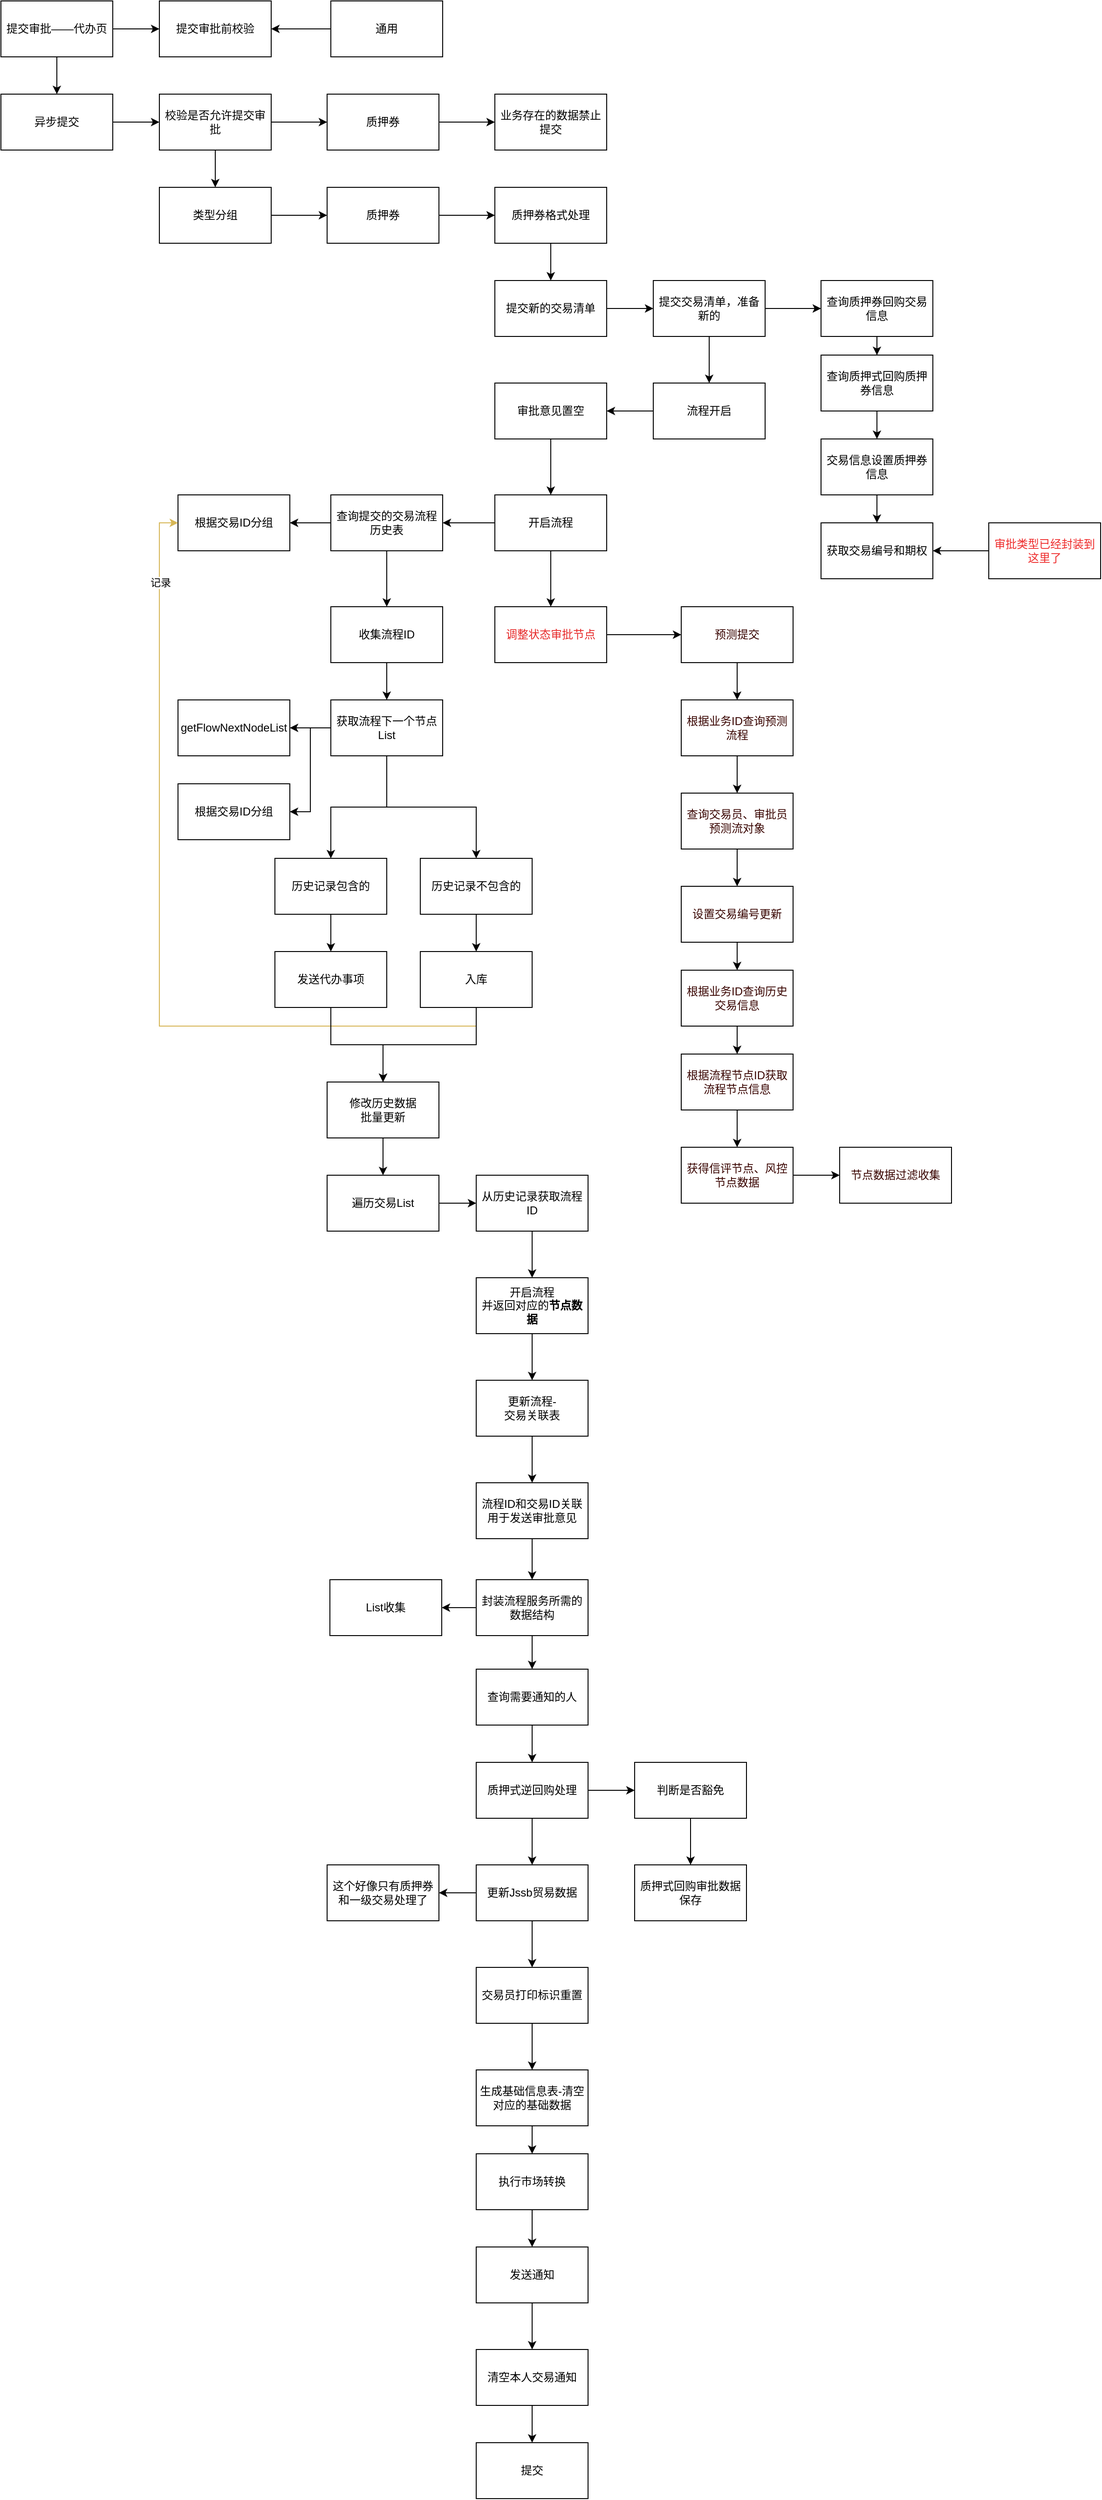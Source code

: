<mxfile version="26.2.9">
  <diagram name="第 1 页" id="G7OO_fO6wAd1Ljnn3JKY">
    <mxGraphModel dx="1036" dy="536" grid="1" gridSize="10" guides="1" tooltips="1" connect="1" arrows="1" fold="1" page="1" pageScale="1" pageWidth="827" pageHeight="1169" math="0" shadow="0">
      <root>
        <mxCell id="0" />
        <mxCell id="1" parent="0" />
        <mxCell id="LEuWaO9Q7giLsfu8HQCY-3" value="" style="edgeStyle=orthogonalEdgeStyle;rounded=0;orthogonalLoop=1;jettySize=auto;html=1;" edge="1" parent="1" source="LEuWaO9Q7giLsfu8HQCY-1" target="LEuWaO9Q7giLsfu8HQCY-2">
          <mxGeometry relative="1" as="geometry" />
        </mxCell>
        <mxCell id="LEuWaO9Q7giLsfu8HQCY-15" value="" style="edgeStyle=orthogonalEdgeStyle;rounded=0;orthogonalLoop=1;jettySize=auto;html=1;" edge="1" parent="1" source="LEuWaO9Q7giLsfu8HQCY-1" target="LEuWaO9Q7giLsfu8HQCY-14">
          <mxGeometry relative="1" as="geometry" />
        </mxCell>
        <mxCell id="LEuWaO9Q7giLsfu8HQCY-1" value="提交审批——代办页" style="rounded=0;whiteSpace=wrap;html=1;" vertex="1" parent="1">
          <mxGeometry width="120" height="60" as="geometry" />
        </mxCell>
        <mxCell id="LEuWaO9Q7giLsfu8HQCY-5" value="" style="edgeStyle=orthogonalEdgeStyle;rounded=0;orthogonalLoop=1;jettySize=auto;html=1;" edge="1" parent="1" source="LEuWaO9Q7giLsfu8HQCY-2" target="LEuWaO9Q7giLsfu8HQCY-4">
          <mxGeometry relative="1" as="geometry" />
        </mxCell>
        <mxCell id="LEuWaO9Q7giLsfu8HQCY-2" value="异步提交" style="whiteSpace=wrap;html=1;rounded=0;" vertex="1" parent="1">
          <mxGeometry y="100" width="120" height="60" as="geometry" />
        </mxCell>
        <mxCell id="LEuWaO9Q7giLsfu8HQCY-7" value="" style="edgeStyle=orthogonalEdgeStyle;rounded=0;orthogonalLoop=1;jettySize=auto;html=1;" edge="1" parent="1" source="LEuWaO9Q7giLsfu8HQCY-4" target="LEuWaO9Q7giLsfu8HQCY-6">
          <mxGeometry relative="1" as="geometry" />
        </mxCell>
        <mxCell id="LEuWaO9Q7giLsfu8HQCY-11" value="" style="edgeStyle=orthogonalEdgeStyle;rounded=0;orthogonalLoop=1;jettySize=auto;html=1;" edge="1" parent="1" source="LEuWaO9Q7giLsfu8HQCY-4" target="LEuWaO9Q7giLsfu8HQCY-10">
          <mxGeometry relative="1" as="geometry" />
        </mxCell>
        <mxCell id="LEuWaO9Q7giLsfu8HQCY-4" value="校验是否允许提交审批" style="whiteSpace=wrap;html=1;rounded=0;" vertex="1" parent="1">
          <mxGeometry x="170" y="100" width="120" height="60" as="geometry" />
        </mxCell>
        <mxCell id="LEuWaO9Q7giLsfu8HQCY-9" value="" style="edgeStyle=orthogonalEdgeStyle;rounded=0;orthogonalLoop=1;jettySize=auto;html=1;" edge="1" parent="1" source="LEuWaO9Q7giLsfu8HQCY-6" target="LEuWaO9Q7giLsfu8HQCY-8">
          <mxGeometry relative="1" as="geometry" />
        </mxCell>
        <mxCell id="LEuWaO9Q7giLsfu8HQCY-6" value="质押券" style="whiteSpace=wrap;html=1;rounded=0;" vertex="1" parent="1">
          <mxGeometry x="350" y="100" width="120" height="60" as="geometry" />
        </mxCell>
        <mxCell id="LEuWaO9Q7giLsfu8HQCY-8" value="业务存在的数据禁止提交" style="whiteSpace=wrap;html=1;rounded=0;" vertex="1" parent="1">
          <mxGeometry x="530" y="100" width="120" height="60" as="geometry" />
        </mxCell>
        <mxCell id="LEuWaO9Q7giLsfu8HQCY-13" value="" style="edgeStyle=orthogonalEdgeStyle;rounded=0;orthogonalLoop=1;jettySize=auto;html=1;" edge="1" parent="1" source="LEuWaO9Q7giLsfu8HQCY-10" target="LEuWaO9Q7giLsfu8HQCY-12">
          <mxGeometry relative="1" as="geometry" />
        </mxCell>
        <mxCell id="LEuWaO9Q7giLsfu8HQCY-10" value="类型分组" style="whiteSpace=wrap;html=1;rounded=0;" vertex="1" parent="1">
          <mxGeometry x="170" y="200" width="120" height="60" as="geometry" />
        </mxCell>
        <mxCell id="LEuWaO9Q7giLsfu8HQCY-17" value="" style="edgeStyle=orthogonalEdgeStyle;rounded=0;orthogonalLoop=1;jettySize=auto;html=1;" edge="1" parent="1" source="LEuWaO9Q7giLsfu8HQCY-12" target="LEuWaO9Q7giLsfu8HQCY-16">
          <mxGeometry relative="1" as="geometry" />
        </mxCell>
        <mxCell id="LEuWaO9Q7giLsfu8HQCY-12" value="质押券" style="whiteSpace=wrap;html=1;rounded=0;" vertex="1" parent="1">
          <mxGeometry x="350" y="200" width="120" height="60" as="geometry" />
        </mxCell>
        <mxCell id="LEuWaO9Q7giLsfu8HQCY-14" value="提交审批前校验" style="whiteSpace=wrap;html=1;rounded=0;" vertex="1" parent="1">
          <mxGeometry x="170" width="120" height="60" as="geometry" />
        </mxCell>
        <mxCell id="LEuWaO9Q7giLsfu8HQCY-22" style="edgeStyle=orthogonalEdgeStyle;rounded=0;orthogonalLoop=1;jettySize=auto;html=1;exitX=0.5;exitY=1;exitDx=0;exitDy=0;entryX=0.5;entryY=0;entryDx=0;entryDy=0;" edge="1" parent="1" source="LEuWaO9Q7giLsfu8HQCY-16" target="LEuWaO9Q7giLsfu8HQCY-21">
          <mxGeometry relative="1" as="geometry" />
        </mxCell>
        <mxCell id="LEuWaO9Q7giLsfu8HQCY-16" value="质押券格式处理" style="whiteSpace=wrap;html=1;rounded=0;" vertex="1" parent="1">
          <mxGeometry x="530" y="200" width="120" height="60" as="geometry" />
        </mxCell>
        <mxCell id="LEuWaO9Q7giLsfu8HQCY-19" style="edgeStyle=orthogonalEdgeStyle;rounded=0;orthogonalLoop=1;jettySize=auto;html=1;exitX=0;exitY=0.5;exitDx=0;exitDy=0;entryX=1;entryY=0.5;entryDx=0;entryDy=0;" edge="1" parent="1" source="LEuWaO9Q7giLsfu8HQCY-18" target="LEuWaO9Q7giLsfu8HQCY-14">
          <mxGeometry relative="1" as="geometry" />
        </mxCell>
        <mxCell id="LEuWaO9Q7giLsfu8HQCY-18" value="通用" style="rounded=0;whiteSpace=wrap;html=1;" vertex="1" parent="1">
          <mxGeometry x="354" width="120" height="60" as="geometry" />
        </mxCell>
        <mxCell id="LEuWaO9Q7giLsfu8HQCY-24" value="" style="edgeStyle=orthogonalEdgeStyle;rounded=0;orthogonalLoop=1;jettySize=auto;html=1;" edge="1" parent="1" source="LEuWaO9Q7giLsfu8HQCY-21" target="LEuWaO9Q7giLsfu8HQCY-23">
          <mxGeometry relative="1" as="geometry" />
        </mxCell>
        <mxCell id="LEuWaO9Q7giLsfu8HQCY-21" value="提交新的交易清单" style="rounded=0;whiteSpace=wrap;html=1;" vertex="1" parent="1">
          <mxGeometry x="530" y="300" width="120" height="60" as="geometry" />
        </mxCell>
        <mxCell id="LEuWaO9Q7giLsfu8HQCY-26" value="" style="edgeStyle=orthogonalEdgeStyle;rounded=0;orthogonalLoop=1;jettySize=auto;html=1;" edge="1" parent="1" source="LEuWaO9Q7giLsfu8HQCY-23" target="LEuWaO9Q7giLsfu8HQCY-25">
          <mxGeometry relative="1" as="geometry" />
        </mxCell>
        <mxCell id="LEuWaO9Q7giLsfu8HQCY-28" value="" style="edgeStyle=orthogonalEdgeStyle;rounded=0;orthogonalLoop=1;jettySize=auto;html=1;" edge="1" parent="1" source="LEuWaO9Q7giLsfu8HQCY-23" target="LEuWaO9Q7giLsfu8HQCY-27">
          <mxGeometry relative="1" as="geometry" />
        </mxCell>
        <mxCell id="LEuWaO9Q7giLsfu8HQCY-23" value="提交交易清单，准备新的" style="whiteSpace=wrap;html=1;rounded=0;" vertex="1" parent="1">
          <mxGeometry x="700" y="300" width="120" height="60" as="geometry" />
        </mxCell>
        <mxCell id="LEuWaO9Q7giLsfu8HQCY-38" value="" style="edgeStyle=orthogonalEdgeStyle;rounded=0;orthogonalLoop=1;jettySize=auto;html=1;" edge="1" parent="1" source="LEuWaO9Q7giLsfu8HQCY-25" target="LEuWaO9Q7giLsfu8HQCY-37">
          <mxGeometry relative="1" as="geometry" />
        </mxCell>
        <mxCell id="LEuWaO9Q7giLsfu8HQCY-25" value="流程开启" style="whiteSpace=wrap;html=1;rounded=0;" vertex="1" parent="1">
          <mxGeometry x="700" y="410" width="120" height="60" as="geometry" />
        </mxCell>
        <mxCell id="LEuWaO9Q7giLsfu8HQCY-30" value="" style="edgeStyle=orthogonalEdgeStyle;rounded=0;orthogonalLoop=1;jettySize=auto;html=1;" edge="1" parent="1" source="LEuWaO9Q7giLsfu8HQCY-27" target="LEuWaO9Q7giLsfu8HQCY-29">
          <mxGeometry relative="1" as="geometry" />
        </mxCell>
        <mxCell id="LEuWaO9Q7giLsfu8HQCY-27" value="查询质押券回购交易信息" style="whiteSpace=wrap;html=1;rounded=0;" vertex="1" parent="1">
          <mxGeometry x="880" y="300" width="120" height="60" as="geometry" />
        </mxCell>
        <mxCell id="LEuWaO9Q7giLsfu8HQCY-32" value="" style="edgeStyle=orthogonalEdgeStyle;rounded=0;orthogonalLoop=1;jettySize=auto;html=1;" edge="1" parent="1" source="LEuWaO9Q7giLsfu8HQCY-29" target="LEuWaO9Q7giLsfu8HQCY-31">
          <mxGeometry relative="1" as="geometry" />
        </mxCell>
        <mxCell id="LEuWaO9Q7giLsfu8HQCY-29" value="查询质押式回购质押券信息" style="whiteSpace=wrap;html=1;rounded=0;" vertex="1" parent="1">
          <mxGeometry x="880" y="380" width="120" height="60" as="geometry" />
        </mxCell>
        <mxCell id="LEuWaO9Q7giLsfu8HQCY-34" value="" style="edgeStyle=orthogonalEdgeStyle;rounded=0;orthogonalLoop=1;jettySize=auto;html=1;" edge="1" parent="1" source="LEuWaO9Q7giLsfu8HQCY-31" target="LEuWaO9Q7giLsfu8HQCY-33">
          <mxGeometry relative="1" as="geometry" />
        </mxCell>
        <mxCell id="LEuWaO9Q7giLsfu8HQCY-31" value="交易信息设置质押券信息" style="whiteSpace=wrap;html=1;rounded=0;" vertex="1" parent="1">
          <mxGeometry x="880" y="470" width="120" height="60" as="geometry" />
        </mxCell>
        <mxCell id="LEuWaO9Q7giLsfu8HQCY-33" value="获取交易编号和期权" style="whiteSpace=wrap;html=1;rounded=0;" vertex="1" parent="1">
          <mxGeometry x="880" y="560" width="120" height="60" as="geometry" />
        </mxCell>
        <mxCell id="LEuWaO9Q7giLsfu8HQCY-36" style="edgeStyle=orthogonalEdgeStyle;rounded=0;orthogonalLoop=1;jettySize=auto;html=1;exitX=0;exitY=0.5;exitDx=0;exitDy=0;" edge="1" parent="1" source="LEuWaO9Q7giLsfu8HQCY-35" target="LEuWaO9Q7giLsfu8HQCY-33">
          <mxGeometry relative="1" as="geometry" />
        </mxCell>
        <mxCell id="LEuWaO9Q7giLsfu8HQCY-35" value="审批类型已经封装到这里了" style="rounded=0;whiteSpace=wrap;html=1;fontColor=light-dark(#ee2b2b, #ededed);" vertex="1" parent="1">
          <mxGeometry x="1060" y="560" width="120" height="60" as="geometry" />
        </mxCell>
        <mxCell id="LEuWaO9Q7giLsfu8HQCY-40" value="" style="edgeStyle=orthogonalEdgeStyle;rounded=0;orthogonalLoop=1;jettySize=auto;html=1;" edge="1" parent="1" source="LEuWaO9Q7giLsfu8HQCY-37" target="LEuWaO9Q7giLsfu8HQCY-39">
          <mxGeometry relative="1" as="geometry" />
        </mxCell>
        <mxCell id="LEuWaO9Q7giLsfu8HQCY-37" value="审批意见置空" style="whiteSpace=wrap;html=1;rounded=0;" vertex="1" parent="1">
          <mxGeometry x="530" y="410" width="120" height="60" as="geometry" />
        </mxCell>
        <mxCell id="LEuWaO9Q7giLsfu8HQCY-42" value="" style="edgeStyle=orthogonalEdgeStyle;rounded=0;orthogonalLoop=1;jettySize=auto;html=1;" edge="1" parent="1" source="LEuWaO9Q7giLsfu8HQCY-39" target="LEuWaO9Q7giLsfu8HQCY-41">
          <mxGeometry relative="1" as="geometry" />
        </mxCell>
        <mxCell id="LEuWaO9Q7giLsfu8HQCY-46" value="" style="edgeStyle=orthogonalEdgeStyle;rounded=0;orthogonalLoop=1;jettySize=auto;html=1;" edge="1" parent="1" source="LEuWaO9Q7giLsfu8HQCY-39" target="LEuWaO9Q7giLsfu8HQCY-45">
          <mxGeometry relative="1" as="geometry" />
        </mxCell>
        <mxCell id="LEuWaO9Q7giLsfu8HQCY-39" value="开启流程" style="whiteSpace=wrap;html=1;rounded=0;" vertex="1" parent="1">
          <mxGeometry x="530" y="530" width="120" height="60" as="geometry" />
        </mxCell>
        <mxCell id="LEuWaO9Q7giLsfu8HQCY-111" value="" style="edgeStyle=orthogonalEdgeStyle;rounded=0;orthogonalLoop=1;jettySize=auto;html=1;" edge="1" parent="1" source="LEuWaO9Q7giLsfu8HQCY-41" target="LEuWaO9Q7giLsfu8HQCY-110">
          <mxGeometry relative="1" as="geometry" />
        </mxCell>
        <mxCell id="LEuWaO9Q7giLsfu8HQCY-41" value="调整状态审批节点" style="whiteSpace=wrap;html=1;rounded=0;fontColor=light-dark(#e62828, #ededed);" vertex="1" parent="1">
          <mxGeometry x="530" y="650" width="120" height="60" as="geometry" />
        </mxCell>
        <mxCell id="LEuWaO9Q7giLsfu8HQCY-48" value="" style="edgeStyle=orthogonalEdgeStyle;rounded=0;orthogonalLoop=1;jettySize=auto;html=1;" edge="1" parent="1" source="LEuWaO9Q7giLsfu8HQCY-45" target="LEuWaO9Q7giLsfu8HQCY-47">
          <mxGeometry relative="1" as="geometry" />
        </mxCell>
        <mxCell id="LEuWaO9Q7giLsfu8HQCY-50" value="" style="edgeStyle=orthogonalEdgeStyle;rounded=0;orthogonalLoop=1;jettySize=auto;html=1;" edge="1" parent="1" source="LEuWaO9Q7giLsfu8HQCY-45" target="LEuWaO9Q7giLsfu8HQCY-49">
          <mxGeometry relative="1" as="geometry" />
        </mxCell>
        <mxCell id="LEuWaO9Q7giLsfu8HQCY-45" value="查询提交的交易流程历史表" style="whiteSpace=wrap;html=1;rounded=0;" vertex="1" parent="1">
          <mxGeometry x="354" y="530" width="120" height="60" as="geometry" />
        </mxCell>
        <mxCell id="LEuWaO9Q7giLsfu8HQCY-47" value="根据交易ID分组" style="whiteSpace=wrap;html=1;rounded=0;" vertex="1" parent="1">
          <mxGeometry x="190" y="530" width="120" height="60" as="geometry" />
        </mxCell>
        <mxCell id="LEuWaO9Q7giLsfu8HQCY-52" value="" style="edgeStyle=orthogonalEdgeStyle;rounded=0;orthogonalLoop=1;jettySize=auto;html=1;" edge="1" parent="1" source="LEuWaO9Q7giLsfu8HQCY-49" target="LEuWaO9Q7giLsfu8HQCY-51">
          <mxGeometry relative="1" as="geometry" />
        </mxCell>
        <mxCell id="LEuWaO9Q7giLsfu8HQCY-49" value="收集流程ID" style="whiteSpace=wrap;html=1;rounded=0;" vertex="1" parent="1">
          <mxGeometry x="354" y="650" width="120" height="60" as="geometry" />
        </mxCell>
        <mxCell id="LEuWaO9Q7giLsfu8HQCY-54" value="" style="edgeStyle=orthogonalEdgeStyle;rounded=0;orthogonalLoop=1;jettySize=auto;html=1;" edge="1" parent="1" source="LEuWaO9Q7giLsfu8HQCY-51" target="LEuWaO9Q7giLsfu8HQCY-53">
          <mxGeometry relative="1" as="geometry" />
        </mxCell>
        <mxCell id="LEuWaO9Q7giLsfu8HQCY-56" style="edgeStyle=orthogonalEdgeStyle;rounded=0;orthogonalLoop=1;jettySize=auto;html=1;exitX=0;exitY=0.5;exitDx=0;exitDy=0;entryX=1;entryY=0.5;entryDx=0;entryDy=0;" edge="1" parent="1" source="LEuWaO9Q7giLsfu8HQCY-51" target="LEuWaO9Q7giLsfu8HQCY-55">
          <mxGeometry relative="1" as="geometry" />
        </mxCell>
        <mxCell id="LEuWaO9Q7giLsfu8HQCY-58" value="" style="edgeStyle=orthogonalEdgeStyle;rounded=0;orthogonalLoop=1;jettySize=auto;html=1;" edge="1" parent="1" source="LEuWaO9Q7giLsfu8HQCY-51" target="LEuWaO9Q7giLsfu8HQCY-57">
          <mxGeometry relative="1" as="geometry" />
        </mxCell>
        <mxCell id="LEuWaO9Q7giLsfu8HQCY-60" style="edgeStyle=orthogonalEdgeStyle;rounded=0;orthogonalLoop=1;jettySize=auto;html=1;exitX=0.5;exitY=1;exitDx=0;exitDy=0;entryX=0.5;entryY=0;entryDx=0;entryDy=0;" edge="1" parent="1" source="LEuWaO9Q7giLsfu8HQCY-51" target="LEuWaO9Q7giLsfu8HQCY-59">
          <mxGeometry relative="1" as="geometry" />
        </mxCell>
        <mxCell id="LEuWaO9Q7giLsfu8HQCY-51" value="获取流程下一个节点List" style="whiteSpace=wrap;html=1;rounded=0;" vertex="1" parent="1">
          <mxGeometry x="354" y="750" width="120" height="60" as="geometry" />
        </mxCell>
        <mxCell id="LEuWaO9Q7giLsfu8HQCY-53" value="getFlowNextNodeList" style="whiteSpace=wrap;html=1;rounded=0;" vertex="1" parent="1">
          <mxGeometry x="190" y="750" width="120" height="60" as="geometry" />
        </mxCell>
        <mxCell id="LEuWaO9Q7giLsfu8HQCY-55" value="根据交易ID分组" style="rounded=0;whiteSpace=wrap;html=1;" vertex="1" parent="1">
          <mxGeometry x="190" y="840" width="120" height="60" as="geometry" />
        </mxCell>
        <mxCell id="LEuWaO9Q7giLsfu8HQCY-64" value="" style="edgeStyle=orthogonalEdgeStyle;rounded=0;orthogonalLoop=1;jettySize=auto;html=1;" edge="1" parent="1" source="LEuWaO9Q7giLsfu8HQCY-57" target="LEuWaO9Q7giLsfu8HQCY-63">
          <mxGeometry relative="1" as="geometry" />
        </mxCell>
        <mxCell id="LEuWaO9Q7giLsfu8HQCY-57" value="历史记录包含的" style="whiteSpace=wrap;html=1;rounded=0;" vertex="1" parent="1">
          <mxGeometry x="294" y="920" width="120" height="60" as="geometry" />
        </mxCell>
        <mxCell id="LEuWaO9Q7giLsfu8HQCY-62" value="" style="edgeStyle=orthogonalEdgeStyle;rounded=0;orthogonalLoop=1;jettySize=auto;html=1;" edge="1" parent="1" source="LEuWaO9Q7giLsfu8HQCY-59" target="LEuWaO9Q7giLsfu8HQCY-61">
          <mxGeometry relative="1" as="geometry" />
        </mxCell>
        <mxCell id="LEuWaO9Q7giLsfu8HQCY-59" value="历史记录不包含的" style="rounded=0;whiteSpace=wrap;html=1;" vertex="1" parent="1">
          <mxGeometry x="450" y="920" width="120" height="60" as="geometry" />
        </mxCell>
        <mxCell id="LEuWaO9Q7giLsfu8HQCY-65" style="edgeStyle=orthogonalEdgeStyle;rounded=0;orthogonalLoop=1;jettySize=auto;html=1;exitX=0.5;exitY=1;exitDx=0;exitDy=0;entryX=0;entryY=0.5;entryDx=0;entryDy=0;fillColor=#fff2cc;strokeColor=#d6b656;" edge="1" parent="1" source="LEuWaO9Q7giLsfu8HQCY-61" target="LEuWaO9Q7giLsfu8HQCY-47">
          <mxGeometry relative="1" as="geometry" />
        </mxCell>
        <mxCell id="LEuWaO9Q7giLsfu8HQCY-66" value="记录" style="edgeLabel;html=1;align=center;verticalAlign=middle;resizable=0;points=[];" vertex="1" connectable="0" parent="LEuWaO9Q7giLsfu8HQCY-65">
          <mxGeometry x="0.819" y="-1" relative="1" as="geometry">
            <mxPoint as="offset" />
          </mxGeometry>
        </mxCell>
        <mxCell id="LEuWaO9Q7giLsfu8HQCY-71" style="edgeStyle=orthogonalEdgeStyle;rounded=0;orthogonalLoop=1;jettySize=auto;html=1;exitX=0.5;exitY=1;exitDx=0;exitDy=0;entryX=0.5;entryY=0;entryDx=0;entryDy=0;" edge="1" parent="1" source="LEuWaO9Q7giLsfu8HQCY-61" target="LEuWaO9Q7giLsfu8HQCY-67">
          <mxGeometry relative="1" as="geometry" />
        </mxCell>
        <mxCell id="LEuWaO9Q7giLsfu8HQCY-61" value="入库" style="whiteSpace=wrap;html=1;rounded=0;" vertex="1" parent="1">
          <mxGeometry x="450" y="1020" width="120" height="60" as="geometry" />
        </mxCell>
        <mxCell id="LEuWaO9Q7giLsfu8HQCY-70" style="edgeStyle=orthogonalEdgeStyle;rounded=0;orthogonalLoop=1;jettySize=auto;html=1;exitX=0.5;exitY=1;exitDx=0;exitDy=0;entryX=0.5;entryY=0;entryDx=0;entryDy=0;" edge="1" parent="1" source="LEuWaO9Q7giLsfu8HQCY-63" target="LEuWaO9Q7giLsfu8HQCY-67">
          <mxGeometry relative="1" as="geometry" />
        </mxCell>
        <mxCell id="LEuWaO9Q7giLsfu8HQCY-63" value="发送代办事项" style="whiteSpace=wrap;html=1;rounded=0;" vertex="1" parent="1">
          <mxGeometry x="294" y="1020" width="120" height="60" as="geometry" />
        </mxCell>
        <mxCell id="LEuWaO9Q7giLsfu8HQCY-73" value="" style="edgeStyle=orthogonalEdgeStyle;rounded=0;orthogonalLoop=1;jettySize=auto;html=1;" edge="1" parent="1" source="LEuWaO9Q7giLsfu8HQCY-67" target="LEuWaO9Q7giLsfu8HQCY-72">
          <mxGeometry relative="1" as="geometry" />
        </mxCell>
        <mxCell id="LEuWaO9Q7giLsfu8HQCY-67" value="修改历史数据&lt;div&gt;批量更新&lt;/div&gt;" style="whiteSpace=wrap;html=1;rounded=0;" vertex="1" parent="1">
          <mxGeometry x="350" y="1160" width="120" height="60" as="geometry" />
        </mxCell>
        <mxCell id="LEuWaO9Q7giLsfu8HQCY-75" value="" style="edgeStyle=orthogonalEdgeStyle;rounded=0;orthogonalLoop=1;jettySize=auto;html=1;" edge="1" parent="1" source="LEuWaO9Q7giLsfu8HQCY-72" target="LEuWaO9Q7giLsfu8HQCY-74">
          <mxGeometry relative="1" as="geometry" />
        </mxCell>
        <mxCell id="LEuWaO9Q7giLsfu8HQCY-72" value="遍历交易List" style="whiteSpace=wrap;html=1;rounded=0;" vertex="1" parent="1">
          <mxGeometry x="350" y="1260" width="120" height="60" as="geometry" />
        </mxCell>
        <mxCell id="LEuWaO9Q7giLsfu8HQCY-77" value="" style="edgeStyle=orthogonalEdgeStyle;rounded=0;orthogonalLoop=1;jettySize=auto;html=1;" edge="1" parent="1" source="LEuWaO9Q7giLsfu8HQCY-74" target="LEuWaO9Q7giLsfu8HQCY-76">
          <mxGeometry relative="1" as="geometry" />
        </mxCell>
        <mxCell id="LEuWaO9Q7giLsfu8HQCY-74" value="从历史记录获取流程ID" style="whiteSpace=wrap;html=1;rounded=0;" vertex="1" parent="1">
          <mxGeometry x="510" y="1260" width="120" height="60" as="geometry" />
        </mxCell>
        <mxCell id="LEuWaO9Q7giLsfu8HQCY-79" value="" style="edgeStyle=orthogonalEdgeStyle;rounded=0;orthogonalLoop=1;jettySize=auto;html=1;" edge="1" parent="1" source="LEuWaO9Q7giLsfu8HQCY-76" target="LEuWaO9Q7giLsfu8HQCY-78">
          <mxGeometry relative="1" as="geometry" />
        </mxCell>
        <mxCell id="LEuWaO9Q7giLsfu8HQCY-76" value="开启流程&lt;div&gt;并返回对应的&lt;b&gt;节点数据&lt;/b&gt;&lt;/div&gt;" style="whiteSpace=wrap;html=1;rounded=0;" vertex="1" parent="1">
          <mxGeometry x="510" y="1370" width="120" height="60" as="geometry" />
        </mxCell>
        <mxCell id="LEuWaO9Q7giLsfu8HQCY-81" value="" style="edgeStyle=orthogonalEdgeStyle;rounded=0;orthogonalLoop=1;jettySize=auto;html=1;" edge="1" parent="1" source="LEuWaO9Q7giLsfu8HQCY-78" target="LEuWaO9Q7giLsfu8HQCY-80">
          <mxGeometry relative="1" as="geometry" />
        </mxCell>
        <mxCell id="LEuWaO9Q7giLsfu8HQCY-78" value="更新流程-&lt;div&gt;交易关联表&lt;/div&gt;" style="whiteSpace=wrap;html=1;rounded=0;" vertex="1" parent="1">
          <mxGeometry x="510" y="1480" width="120" height="60" as="geometry" />
        </mxCell>
        <mxCell id="LEuWaO9Q7giLsfu8HQCY-83" value="" style="edgeStyle=orthogonalEdgeStyle;rounded=0;orthogonalLoop=1;jettySize=auto;html=1;" edge="1" parent="1" source="LEuWaO9Q7giLsfu8HQCY-80" target="LEuWaO9Q7giLsfu8HQCY-82">
          <mxGeometry relative="1" as="geometry" />
        </mxCell>
        <mxCell id="LEuWaO9Q7giLsfu8HQCY-80" value="流程ID和交易ID关联&lt;div&gt;用于发送审批意见&lt;/div&gt;" style="whiteSpace=wrap;html=1;rounded=0;" vertex="1" parent="1">
          <mxGeometry x="510" y="1590" width="120" height="60" as="geometry" />
        </mxCell>
        <mxCell id="LEuWaO9Q7giLsfu8HQCY-85" value="" style="edgeStyle=orthogonalEdgeStyle;rounded=0;orthogonalLoop=1;jettySize=auto;html=1;" edge="1" parent="1" source="LEuWaO9Q7giLsfu8HQCY-82" target="LEuWaO9Q7giLsfu8HQCY-84">
          <mxGeometry relative="1" as="geometry" />
        </mxCell>
        <mxCell id="LEuWaO9Q7giLsfu8HQCY-87" value="" style="edgeStyle=orthogonalEdgeStyle;rounded=0;orthogonalLoop=1;jettySize=auto;html=1;" edge="1" parent="1" source="LEuWaO9Q7giLsfu8HQCY-82" target="LEuWaO9Q7giLsfu8HQCY-86">
          <mxGeometry relative="1" as="geometry" />
        </mxCell>
        <mxCell id="LEuWaO9Q7giLsfu8HQCY-82" value="封装流程服务所需的数据结构" style="whiteSpace=wrap;html=1;rounded=0;" vertex="1" parent="1">
          <mxGeometry x="510" y="1694" width="120" height="60" as="geometry" />
        </mxCell>
        <mxCell id="LEuWaO9Q7giLsfu8HQCY-84" value="List收集" style="whiteSpace=wrap;html=1;rounded=0;" vertex="1" parent="1">
          <mxGeometry x="353" y="1694" width="120" height="60" as="geometry" />
        </mxCell>
        <mxCell id="LEuWaO9Q7giLsfu8HQCY-89" value="" style="edgeStyle=orthogonalEdgeStyle;rounded=0;orthogonalLoop=1;jettySize=auto;html=1;" edge="1" parent="1" source="LEuWaO9Q7giLsfu8HQCY-86" target="LEuWaO9Q7giLsfu8HQCY-88">
          <mxGeometry relative="1" as="geometry" />
        </mxCell>
        <mxCell id="LEuWaO9Q7giLsfu8HQCY-86" value="查询需要通知的人" style="whiteSpace=wrap;html=1;rounded=0;" vertex="1" parent="1">
          <mxGeometry x="510" y="1790" width="120" height="60" as="geometry" />
        </mxCell>
        <mxCell id="LEuWaO9Q7giLsfu8HQCY-91" value="" style="edgeStyle=orthogonalEdgeStyle;rounded=0;orthogonalLoop=1;jettySize=auto;html=1;" edge="1" parent="1" source="LEuWaO9Q7giLsfu8HQCY-88" target="LEuWaO9Q7giLsfu8HQCY-90">
          <mxGeometry relative="1" as="geometry" />
        </mxCell>
        <mxCell id="LEuWaO9Q7giLsfu8HQCY-95" value="" style="edgeStyle=orthogonalEdgeStyle;rounded=0;orthogonalLoop=1;jettySize=auto;html=1;" edge="1" parent="1" source="LEuWaO9Q7giLsfu8HQCY-88" target="LEuWaO9Q7giLsfu8HQCY-94">
          <mxGeometry relative="1" as="geometry" />
        </mxCell>
        <mxCell id="LEuWaO9Q7giLsfu8HQCY-88" value="质押式逆回购处理" style="whiteSpace=wrap;html=1;rounded=0;" vertex="1" parent="1">
          <mxGeometry x="510" y="1890" width="120" height="60" as="geometry" />
        </mxCell>
        <mxCell id="LEuWaO9Q7giLsfu8HQCY-93" value="" style="edgeStyle=orthogonalEdgeStyle;rounded=0;orthogonalLoop=1;jettySize=auto;html=1;" edge="1" parent="1" source="LEuWaO9Q7giLsfu8HQCY-90" target="LEuWaO9Q7giLsfu8HQCY-92">
          <mxGeometry relative="1" as="geometry" />
        </mxCell>
        <mxCell id="LEuWaO9Q7giLsfu8HQCY-90" value="判断是否豁免" style="whiteSpace=wrap;html=1;rounded=0;" vertex="1" parent="1">
          <mxGeometry x="680" y="1890" width="120" height="60" as="geometry" />
        </mxCell>
        <mxCell id="LEuWaO9Q7giLsfu8HQCY-92" value="质押式回购审批数据保存" style="whiteSpace=wrap;html=1;rounded=0;" vertex="1" parent="1">
          <mxGeometry x="680" y="2000" width="120" height="60" as="geometry" />
        </mxCell>
        <mxCell id="LEuWaO9Q7giLsfu8HQCY-97" value="" style="edgeStyle=orthogonalEdgeStyle;rounded=0;orthogonalLoop=1;jettySize=auto;html=1;" edge="1" parent="1" source="LEuWaO9Q7giLsfu8HQCY-94" target="LEuWaO9Q7giLsfu8HQCY-96">
          <mxGeometry relative="1" as="geometry" />
        </mxCell>
        <mxCell id="LEuWaO9Q7giLsfu8HQCY-99" value="" style="edgeStyle=orthogonalEdgeStyle;rounded=0;orthogonalLoop=1;jettySize=auto;html=1;" edge="1" parent="1" source="LEuWaO9Q7giLsfu8HQCY-94" target="LEuWaO9Q7giLsfu8HQCY-98">
          <mxGeometry relative="1" as="geometry" />
        </mxCell>
        <mxCell id="LEuWaO9Q7giLsfu8HQCY-94" value="更新Jssb贸易数据" style="whiteSpace=wrap;html=1;rounded=0;" vertex="1" parent="1">
          <mxGeometry x="510" y="2000" width="120" height="60" as="geometry" />
        </mxCell>
        <mxCell id="LEuWaO9Q7giLsfu8HQCY-96" value="这个好像只有质押券和一级交易处理了" style="whiteSpace=wrap;html=1;rounded=0;" vertex="1" parent="1">
          <mxGeometry x="350" y="2000" width="120" height="60" as="geometry" />
        </mxCell>
        <mxCell id="LEuWaO9Q7giLsfu8HQCY-101" value="" style="edgeStyle=orthogonalEdgeStyle;rounded=0;orthogonalLoop=1;jettySize=auto;html=1;" edge="1" parent="1" source="LEuWaO9Q7giLsfu8HQCY-98" target="LEuWaO9Q7giLsfu8HQCY-100">
          <mxGeometry relative="1" as="geometry" />
        </mxCell>
        <mxCell id="LEuWaO9Q7giLsfu8HQCY-98" value="交易员打印标识重置" style="whiteSpace=wrap;html=1;rounded=0;" vertex="1" parent="1">
          <mxGeometry x="510" y="2110" width="120" height="60" as="geometry" />
        </mxCell>
        <mxCell id="LEuWaO9Q7giLsfu8HQCY-103" value="" style="edgeStyle=orthogonalEdgeStyle;rounded=0;orthogonalLoop=1;jettySize=auto;html=1;" edge="1" parent="1" source="LEuWaO9Q7giLsfu8HQCY-100" target="LEuWaO9Q7giLsfu8HQCY-102">
          <mxGeometry relative="1" as="geometry" />
        </mxCell>
        <mxCell id="LEuWaO9Q7giLsfu8HQCY-100" value="生成基础信息表-清空对应的基础数据" style="whiteSpace=wrap;html=1;rounded=0;" vertex="1" parent="1">
          <mxGeometry x="510" y="2220" width="120" height="60" as="geometry" />
        </mxCell>
        <mxCell id="LEuWaO9Q7giLsfu8HQCY-105" value="" style="edgeStyle=orthogonalEdgeStyle;rounded=0;orthogonalLoop=1;jettySize=auto;html=1;" edge="1" parent="1" source="LEuWaO9Q7giLsfu8HQCY-102" target="LEuWaO9Q7giLsfu8HQCY-104">
          <mxGeometry relative="1" as="geometry" />
        </mxCell>
        <mxCell id="LEuWaO9Q7giLsfu8HQCY-102" value="执行市场转换" style="whiteSpace=wrap;html=1;rounded=0;" vertex="1" parent="1">
          <mxGeometry x="510" y="2310" width="120" height="60" as="geometry" />
        </mxCell>
        <mxCell id="LEuWaO9Q7giLsfu8HQCY-107" value="" style="edgeStyle=orthogonalEdgeStyle;rounded=0;orthogonalLoop=1;jettySize=auto;html=1;" edge="1" parent="1" source="LEuWaO9Q7giLsfu8HQCY-104" target="LEuWaO9Q7giLsfu8HQCY-106">
          <mxGeometry relative="1" as="geometry" />
        </mxCell>
        <mxCell id="LEuWaO9Q7giLsfu8HQCY-104" value="发送通知" style="whiteSpace=wrap;html=1;rounded=0;" vertex="1" parent="1">
          <mxGeometry x="510" y="2410" width="120" height="60" as="geometry" />
        </mxCell>
        <mxCell id="LEuWaO9Q7giLsfu8HQCY-109" value="" style="edgeStyle=orthogonalEdgeStyle;rounded=0;orthogonalLoop=1;jettySize=auto;html=1;" edge="1" parent="1" source="LEuWaO9Q7giLsfu8HQCY-106" target="LEuWaO9Q7giLsfu8HQCY-108">
          <mxGeometry relative="1" as="geometry" />
        </mxCell>
        <mxCell id="LEuWaO9Q7giLsfu8HQCY-106" value="清空本人交易通知" style="whiteSpace=wrap;html=1;rounded=0;" vertex="1" parent="1">
          <mxGeometry x="510" y="2520" width="120" height="60" as="geometry" />
        </mxCell>
        <mxCell id="LEuWaO9Q7giLsfu8HQCY-108" value="提交" style="whiteSpace=wrap;html=1;rounded=0;" vertex="1" parent="1">
          <mxGeometry x="510" y="2620" width="120" height="60" as="geometry" />
        </mxCell>
        <mxCell id="LEuWaO9Q7giLsfu8HQCY-113" value="" style="edgeStyle=orthogonalEdgeStyle;rounded=0;orthogonalLoop=1;jettySize=auto;html=1;" edge="1" parent="1" source="LEuWaO9Q7giLsfu8HQCY-110" target="LEuWaO9Q7giLsfu8HQCY-112">
          <mxGeometry relative="1" as="geometry" />
        </mxCell>
        <mxCell id="LEuWaO9Q7giLsfu8HQCY-110" value="预测提交" style="whiteSpace=wrap;html=1;fontColor=light-dark(#390400, #ededed);rounded=0;" vertex="1" parent="1">
          <mxGeometry x="730" y="650" width="120" height="60" as="geometry" />
        </mxCell>
        <mxCell id="LEuWaO9Q7giLsfu8HQCY-115" value="" style="edgeStyle=orthogonalEdgeStyle;rounded=0;orthogonalLoop=1;jettySize=auto;html=1;" edge="1" parent="1" source="LEuWaO9Q7giLsfu8HQCY-112" target="LEuWaO9Q7giLsfu8HQCY-114">
          <mxGeometry relative="1" as="geometry" />
        </mxCell>
        <mxCell id="LEuWaO9Q7giLsfu8HQCY-112" value="根据业务ID查询预测流程" style="whiteSpace=wrap;html=1;fontColor=light-dark(#390400, #ededed);rounded=0;" vertex="1" parent="1">
          <mxGeometry x="730" y="750" width="120" height="60" as="geometry" />
        </mxCell>
        <mxCell id="LEuWaO9Q7giLsfu8HQCY-117" value="" style="edgeStyle=orthogonalEdgeStyle;rounded=0;orthogonalLoop=1;jettySize=auto;html=1;" edge="1" parent="1" source="LEuWaO9Q7giLsfu8HQCY-114" target="LEuWaO9Q7giLsfu8HQCY-116">
          <mxGeometry relative="1" as="geometry" />
        </mxCell>
        <mxCell id="LEuWaO9Q7giLsfu8HQCY-114" value="查询交易员、审批员预测流对象" style="whiteSpace=wrap;html=1;fontColor=light-dark(#390400, #ededed);rounded=0;" vertex="1" parent="1">
          <mxGeometry x="730" y="850" width="120" height="60" as="geometry" />
        </mxCell>
        <mxCell id="LEuWaO9Q7giLsfu8HQCY-119" value="" style="edgeStyle=orthogonalEdgeStyle;rounded=0;orthogonalLoop=1;jettySize=auto;html=1;" edge="1" parent="1" source="LEuWaO9Q7giLsfu8HQCY-116" target="LEuWaO9Q7giLsfu8HQCY-118">
          <mxGeometry relative="1" as="geometry" />
        </mxCell>
        <mxCell id="LEuWaO9Q7giLsfu8HQCY-116" value="设置交易编号更新" style="whiteSpace=wrap;html=1;fontColor=light-dark(#390400, #ededed);rounded=0;" vertex="1" parent="1">
          <mxGeometry x="730" y="950" width="120" height="60" as="geometry" />
        </mxCell>
        <mxCell id="LEuWaO9Q7giLsfu8HQCY-121" value="" style="edgeStyle=orthogonalEdgeStyle;rounded=0;orthogonalLoop=1;jettySize=auto;html=1;" edge="1" parent="1" source="LEuWaO9Q7giLsfu8HQCY-118" target="LEuWaO9Q7giLsfu8HQCY-120">
          <mxGeometry relative="1" as="geometry" />
        </mxCell>
        <mxCell id="LEuWaO9Q7giLsfu8HQCY-118" value="根据业务ID查询历史交易信息" style="whiteSpace=wrap;html=1;fontColor=light-dark(#390400, #ededed);rounded=0;" vertex="1" parent="1">
          <mxGeometry x="730" y="1040" width="120" height="60" as="geometry" />
        </mxCell>
        <mxCell id="LEuWaO9Q7giLsfu8HQCY-123" value="" style="edgeStyle=orthogonalEdgeStyle;rounded=0;orthogonalLoop=1;jettySize=auto;html=1;" edge="1" parent="1" source="LEuWaO9Q7giLsfu8HQCY-120" target="LEuWaO9Q7giLsfu8HQCY-122">
          <mxGeometry relative="1" as="geometry" />
        </mxCell>
        <mxCell id="LEuWaO9Q7giLsfu8HQCY-120" value="根据流程节点ID获取流程节点信息" style="whiteSpace=wrap;html=1;fontColor=light-dark(#390400, #ededed);rounded=0;" vertex="1" parent="1">
          <mxGeometry x="730" y="1130" width="120" height="60" as="geometry" />
        </mxCell>
        <mxCell id="LEuWaO9Q7giLsfu8HQCY-125" value="" style="edgeStyle=orthogonalEdgeStyle;rounded=0;orthogonalLoop=1;jettySize=auto;html=1;" edge="1" parent="1" source="LEuWaO9Q7giLsfu8HQCY-122" target="LEuWaO9Q7giLsfu8HQCY-124">
          <mxGeometry relative="1" as="geometry" />
        </mxCell>
        <mxCell id="LEuWaO9Q7giLsfu8HQCY-122" value="获得信评节点、风控节点数据" style="whiteSpace=wrap;html=1;fontColor=light-dark(#390400, #ededed);rounded=0;" vertex="1" parent="1">
          <mxGeometry x="730" y="1230" width="120" height="60" as="geometry" />
        </mxCell>
        <mxCell id="LEuWaO9Q7giLsfu8HQCY-124" value="节点数据过滤收集" style="whiteSpace=wrap;html=1;fontColor=light-dark(#390400, #ededed);rounded=0;" vertex="1" parent="1">
          <mxGeometry x="900" y="1230" width="120" height="60" as="geometry" />
        </mxCell>
      </root>
    </mxGraphModel>
  </diagram>
</mxfile>
